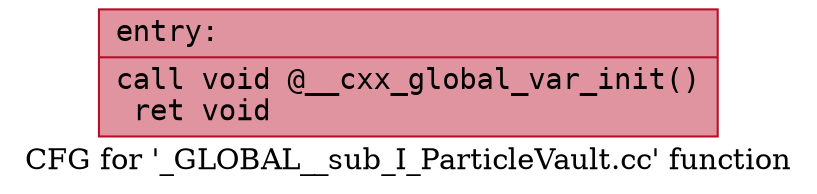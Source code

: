 digraph "CFG for '_GLOBAL__sub_I_ParticleVault.cc' function" {
	label="CFG for '_GLOBAL__sub_I_ParticleVault.cc' function";

	Node0x55f692550fc0 [shape=record,color="#b70d28ff", style=filled, fillcolor="#b70d2870" fontname="Courier",label="{entry:\l|  call void @__cxx_global_var_init()\l  ret void\l}"];
}
